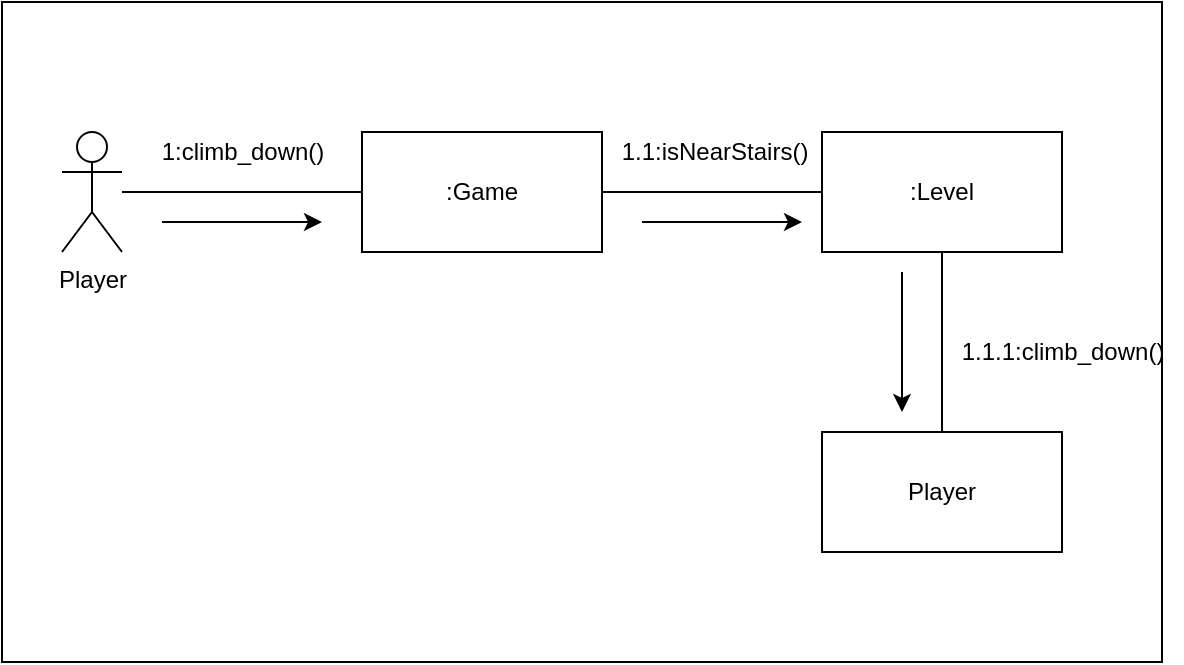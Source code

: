 <mxfile>
    <diagram id="VQ2H_UH-95380ilhe_Y4" name="Page-1">
        <mxGraphModel dx="757" dy="615" grid="1" gridSize="10" guides="1" tooltips="1" connect="1" arrows="1" fold="1" page="1" pageScale="1" pageWidth="1200" pageHeight="1600" math="0" shadow="0">
            <root>
                <mxCell id="0"/>
                <mxCell id="1" parent="0"/>
                <mxCell id="15" value="" style="rounded=0;whiteSpace=wrap;html=1;" parent="1" vertex="1">
                    <mxGeometry x="70" y="100" width="580" height="330" as="geometry"/>
                </mxCell>
                <mxCell id="2" value="Player" style="shape=umlActor;verticalLabelPosition=bottom;verticalAlign=top;html=1;outlineConnect=0;" parent="1" vertex="1">
                    <mxGeometry x="100" y="165" width="30" height="60" as="geometry"/>
                </mxCell>
                <mxCell id="3" value=":Game" style="rounded=0;whiteSpace=wrap;html=1;" parent="1" vertex="1">
                    <mxGeometry x="250" y="165" width="120" height="60" as="geometry"/>
                </mxCell>
                <mxCell id="4" value=":Level" style="rounded=0;whiteSpace=wrap;html=1;" parent="1" vertex="1">
                    <mxGeometry x="480" y="165" width="120" height="60" as="geometry"/>
                </mxCell>
                <mxCell id="5" value="Player" style="rounded=0;whiteSpace=wrap;html=1;" parent="1" vertex="1">
                    <mxGeometry x="480" y="315" width="120" height="60" as="geometry"/>
                </mxCell>
                <mxCell id="6" value="" style="endArrow=none;html=1;entryX=0;entryY=0.5;entryDx=0;entryDy=0;" parent="1" source="2" target="3" edge="1">
                    <mxGeometry width="50" height="50" relative="1" as="geometry">
                        <mxPoint x="380" y="315" as="sourcePoint"/>
                        <mxPoint x="430" y="265" as="targetPoint"/>
                    </mxGeometry>
                </mxCell>
                <mxCell id="7" value="" style="endArrow=none;html=1;exitX=1;exitY=0.5;exitDx=0;exitDy=0;entryX=0;entryY=0.5;entryDx=0;entryDy=0;" parent="1" source="3" target="4" edge="1">
                    <mxGeometry width="50" height="50" relative="1" as="geometry">
                        <mxPoint x="380" y="315" as="sourcePoint"/>
                        <mxPoint x="430" y="265" as="targetPoint"/>
                    </mxGeometry>
                </mxCell>
                <mxCell id="8" value="" style="endArrow=none;html=1;entryX=0.5;entryY=1;entryDx=0;entryDy=0;exitX=0.5;exitY=0;exitDx=0;exitDy=0;" parent="1" source="5" target="4" edge="1">
                    <mxGeometry width="50" height="50" relative="1" as="geometry">
                        <mxPoint x="380" y="315" as="sourcePoint"/>
                        <mxPoint x="430" y="265" as="targetPoint"/>
                    </mxGeometry>
                </mxCell>
                <mxCell id="9" value="1:climb_down()" style="text;html=1;align=center;verticalAlign=middle;resizable=0;points=[];autosize=1;strokeColor=none;fillColor=none;" parent="1" vertex="1">
                    <mxGeometry x="140" y="160" width="100" height="30" as="geometry"/>
                </mxCell>
                <mxCell id="10" value="1.1:isNearStairs()" style="text;html=1;align=center;verticalAlign=middle;resizable=0;points=[];autosize=1;strokeColor=none;fillColor=none;" parent="1" vertex="1">
                    <mxGeometry x="366" y="160" width="120" height="30" as="geometry"/>
                </mxCell>
                <mxCell id="11" value="1.1.1:climb_down()" style="text;html=1;align=center;verticalAlign=middle;resizable=0;points=[];autosize=1;strokeColor=none;fillColor=none;" parent="1" vertex="1">
                    <mxGeometry x="540" y="260" width="120" height="30" as="geometry"/>
                </mxCell>
                <mxCell id="12" value="" style="endArrow=classic;html=1;" parent="1" edge="1">
                    <mxGeometry width="50" height="50" relative="1" as="geometry">
                        <mxPoint x="150" y="210" as="sourcePoint"/>
                        <mxPoint x="230" y="210" as="targetPoint"/>
                    </mxGeometry>
                </mxCell>
                <mxCell id="13" value="" style="endArrow=classic;html=1;" parent="1" edge="1">
                    <mxGeometry width="50" height="50" relative="1" as="geometry">
                        <mxPoint x="390" y="210" as="sourcePoint"/>
                        <mxPoint x="470" y="210" as="targetPoint"/>
                    </mxGeometry>
                </mxCell>
                <mxCell id="14" value="" style="endArrow=classic;html=1;" parent="1" edge="1">
                    <mxGeometry width="50" height="50" relative="1" as="geometry">
                        <mxPoint x="520" y="235" as="sourcePoint"/>
                        <mxPoint x="520" y="305" as="targetPoint"/>
                    </mxGeometry>
                </mxCell>
            </root>
        </mxGraphModel>
    </diagram>
</mxfile>